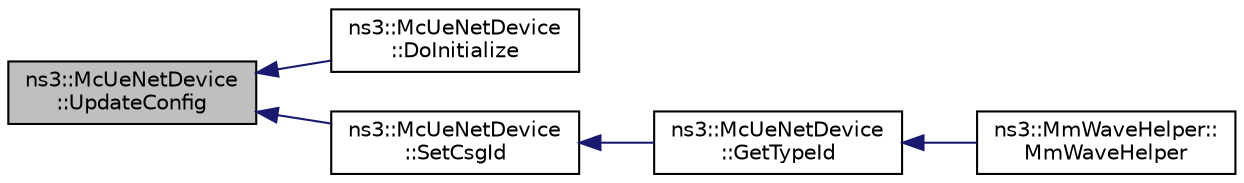 digraph "ns3::McUeNetDevice::UpdateConfig"
{
  edge [fontname="Helvetica",fontsize="10",labelfontname="Helvetica",labelfontsize="10"];
  node [fontname="Helvetica",fontsize="10",shape=record];
  rankdir="LR";
  Node1 [label="ns3::McUeNetDevice\l::UpdateConfig",height=0.2,width=0.4,color="black", fillcolor="grey75", style="filled", fontcolor="black"];
  Node1 -> Node2 [dir="back",color="midnightblue",fontsize="10",style="solid"];
  Node2 [label="ns3::McUeNetDevice\l::DoInitialize",height=0.2,width=0.4,color="black", fillcolor="white", style="filled",URL="$df/df3/classns3_1_1McUeNetDevice.html#ae5c52ee299b9738a7c5f1d895ea803ed"];
  Node1 -> Node3 [dir="back",color="midnightblue",fontsize="10",style="solid"];
  Node3 [label="ns3::McUeNetDevice\l::SetCsgId",height=0.2,width=0.4,color="black", fillcolor="white", style="filled",URL="$df/df3/classns3_1_1McUeNetDevice.html#a33217f5cc765e2ddb3c5689115b165b2",tooltip="Enlist the UE device as a member of a particular CSG. "];
  Node3 -> Node4 [dir="back",color="midnightblue",fontsize="10",style="solid"];
  Node4 [label="ns3::McUeNetDevice\l::GetTypeId",height=0.2,width=0.4,color="black", fillcolor="white", style="filled",URL="$df/df3/classns3_1_1McUeNetDevice.html#a4f8fa1514631a9edfe9130c4195d393e"];
  Node4 -> Node5 [dir="back",color="midnightblue",fontsize="10",style="solid"];
  Node5 [label="ns3::MmWaveHelper::\lMmWaveHelper",height=0.2,width=0.4,color="black", fillcolor="white", style="filled",URL="$dd/d6b/classns3_1_1MmWaveHelper.html#a8acf1e1c476b8ac12107d93446c93a77"];
}
